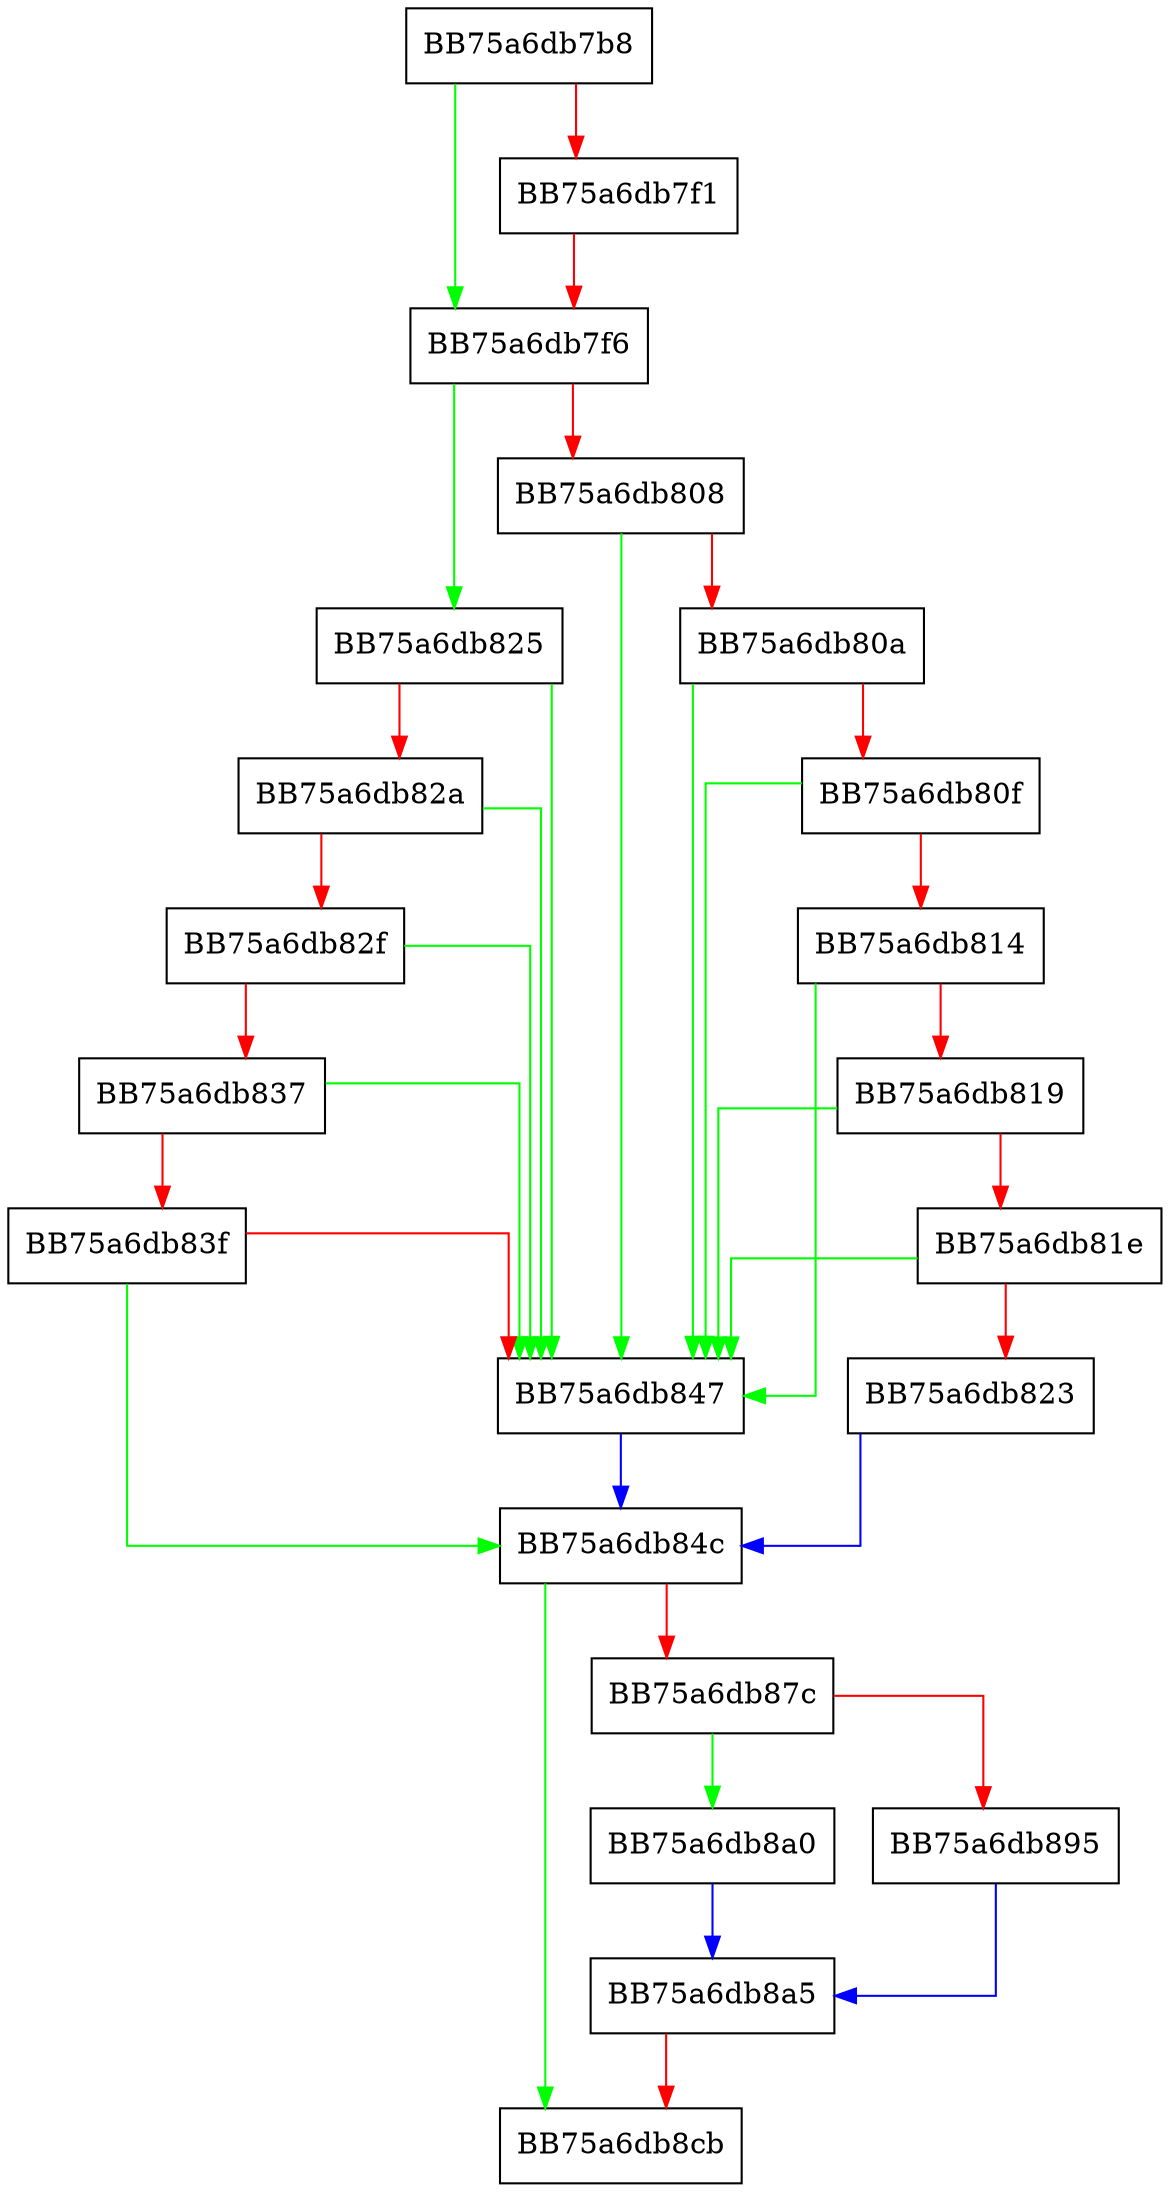 digraph NotifyFileType {
  node [shape="box"];
  graph [splines=ortho];
  BB75a6db7b8 -> BB75a6db7f6 [color="green"];
  BB75a6db7b8 -> BB75a6db7f1 [color="red"];
  BB75a6db7f1 -> BB75a6db7f6 [color="red"];
  BB75a6db7f6 -> BB75a6db825 [color="green"];
  BB75a6db7f6 -> BB75a6db808 [color="red"];
  BB75a6db808 -> BB75a6db847 [color="green"];
  BB75a6db808 -> BB75a6db80a [color="red"];
  BB75a6db80a -> BB75a6db847 [color="green"];
  BB75a6db80a -> BB75a6db80f [color="red"];
  BB75a6db80f -> BB75a6db847 [color="green"];
  BB75a6db80f -> BB75a6db814 [color="red"];
  BB75a6db814 -> BB75a6db847 [color="green"];
  BB75a6db814 -> BB75a6db819 [color="red"];
  BB75a6db819 -> BB75a6db847 [color="green"];
  BB75a6db819 -> BB75a6db81e [color="red"];
  BB75a6db81e -> BB75a6db847 [color="green"];
  BB75a6db81e -> BB75a6db823 [color="red"];
  BB75a6db823 -> BB75a6db84c [color="blue"];
  BB75a6db825 -> BB75a6db847 [color="green"];
  BB75a6db825 -> BB75a6db82a [color="red"];
  BB75a6db82a -> BB75a6db847 [color="green"];
  BB75a6db82a -> BB75a6db82f [color="red"];
  BB75a6db82f -> BB75a6db847 [color="green"];
  BB75a6db82f -> BB75a6db837 [color="red"];
  BB75a6db837 -> BB75a6db847 [color="green"];
  BB75a6db837 -> BB75a6db83f [color="red"];
  BB75a6db83f -> BB75a6db84c [color="green"];
  BB75a6db83f -> BB75a6db847 [color="red"];
  BB75a6db847 -> BB75a6db84c [color="blue"];
  BB75a6db84c -> BB75a6db8cb [color="green"];
  BB75a6db84c -> BB75a6db87c [color="red"];
  BB75a6db87c -> BB75a6db8a0 [color="green"];
  BB75a6db87c -> BB75a6db895 [color="red"];
  BB75a6db895 -> BB75a6db8a5 [color="blue"];
  BB75a6db8a0 -> BB75a6db8a5 [color="blue"];
  BB75a6db8a5 -> BB75a6db8cb [color="red"];
}